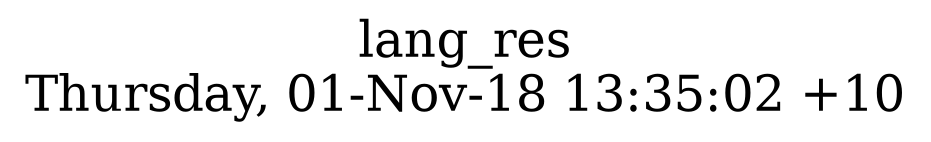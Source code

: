 digraph G {
fontsize="24";
label="lang_res\nThursday, 01-Nov-18 13:35:02 +10";
nojustify=true;
ordering=out;
rankdir=LR;
size="30";
}
